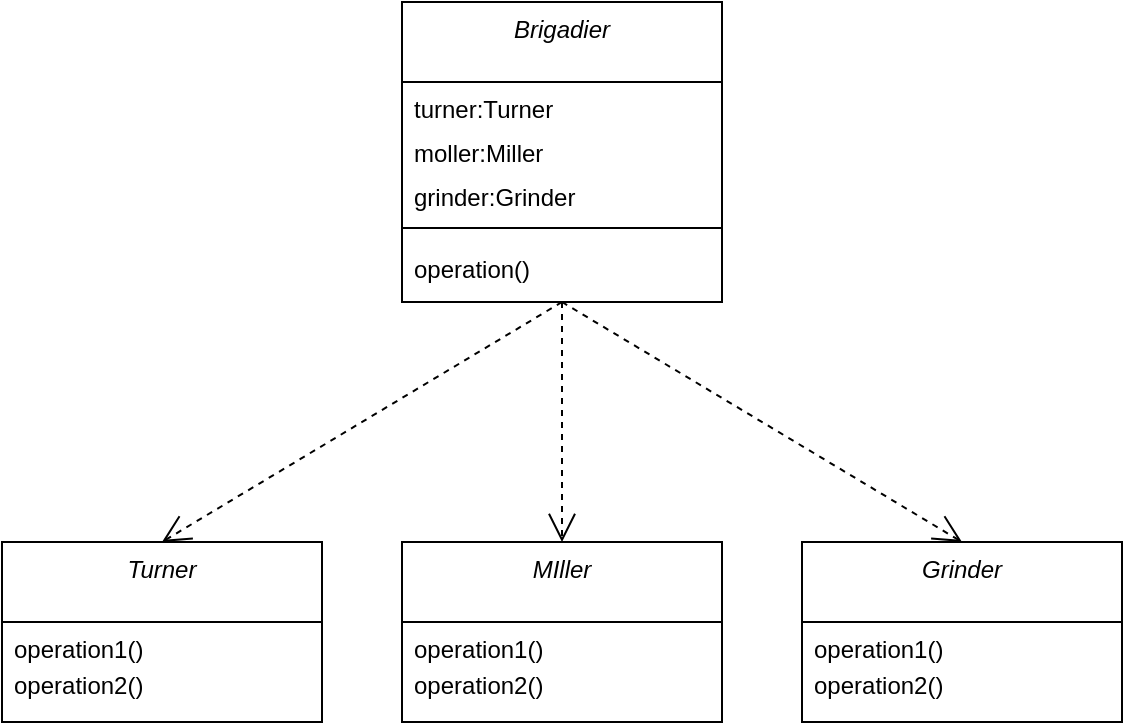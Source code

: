 <mxfile version="20.2.3" type="device"><diagram id="C5RBs43oDa-KdzZeNtuy" name="Page-1"><mxGraphModel dx="400" dy="650" grid="1" gridSize="10" guides="1" tooltips="1" connect="1" arrows="1" fold="1" page="1" pageScale="1" pageWidth="827" pageHeight="1169" background="#FFFFFF" math="0" shadow="0"><root><mxCell id="WIyWlLk6GJQsqaUBKTNV-0"/><mxCell id="WIyWlLk6GJQsqaUBKTNV-1" parent="WIyWlLk6GJQsqaUBKTNV-0"/><mxCell id="quSihsOtpB9zkcKCxWcW-81" value="Use" style="endArrow=open;endSize=12;dashed=1;html=1;rounded=0;exitX=0.5;exitY=1;exitDx=0;exitDy=0;entryX=0.5;entryY=0;entryDx=0;entryDy=0;" edge="1" parent="WIyWlLk6GJQsqaUBKTNV-1" source="quSihsOtpB9zkcKCxWcW-50" target="quSihsOtpB9zkcKCxWcW-48"><mxGeometry x="-0.191" y="118" width="160" relative="1" as="geometry"><mxPoint x="310" y="780" as="sourcePoint"/><mxPoint x="470" y="780" as="targetPoint"/><mxPoint as="offset"/></mxGeometry></mxCell><mxCell id="quSihsOtpB9zkcKCxWcW-82" value="Use" style="endArrow=open;endSize=12;dashed=1;html=1;rounded=0;exitX=0.5;exitY=1;exitDx=0;exitDy=0;entryX=0.5;entryY=0;entryDx=0;entryDy=0;" edge="1" parent="WIyWlLk6GJQsqaUBKTNV-1" source="quSihsOtpB9zkcKCxWcW-50" target="quSihsOtpB9zkcKCxWcW-75"><mxGeometry x="1" y="30" width="160" relative="1" as="geometry"><mxPoint x="440" y="660" as="sourcePoint"/><mxPoint x="240" y="780" as="targetPoint"/><mxPoint x="-30" y="30" as="offset"/></mxGeometry></mxCell><mxCell id="quSihsOtpB9zkcKCxWcW-83" value="Use" style="endArrow=open;endSize=12;dashed=1;html=1;rounded=0;exitX=0.5;exitY=1;exitDx=0;exitDy=0;entryX=0.5;entryY=0;entryDx=0;entryDy=0;" edge="1" parent="WIyWlLk6GJQsqaUBKTNV-1" source="quSihsOtpB9zkcKCxWcW-50" target="quSihsOtpB9zkcKCxWcW-78"><mxGeometry x="-0.118" y="-113" width="160" relative="1" as="geometry"><mxPoint x="500" y="660" as="sourcePoint"/><mxPoint x="300" y="780" as="targetPoint"/><mxPoint as="offset"/></mxGeometry></mxCell><mxCell id="quSihsOtpB9zkcKCxWcW-48" value="Turner" style="swimlane;fontStyle=2;align=center;verticalAlign=top;childLayout=stackLayout;horizontal=1;startSize=40;horizontalStack=0;resizeParent=1;resizeLast=0;collapsible=1;marginBottom=0;rounded=0;shadow=0;strokeWidth=1;" vertex="1" parent="WIyWlLk6GJQsqaUBKTNV-1"><mxGeometry x="120" y="720" width="160" height="90" as="geometry"><mxRectangle x="170" y="710" width="160" height="26" as="alternateBounds"/></mxGeometry></mxCell><mxCell id="quSihsOtpB9zkcKCxWcW-49" value="operation1()" style="text;align=left;verticalAlign=top;spacingLeft=4;spacingRight=4;overflow=hidden;rotatable=0;points=[[0,0.5],[1,0.5]];portConstraint=eastwest;rounded=0;shadow=0;html=0;" vertex="1" parent="quSihsOtpB9zkcKCxWcW-48"><mxGeometry y="40" width="160" height="18" as="geometry"/></mxCell><mxCell id="quSihsOtpB9zkcKCxWcW-74" value="operation2()" style="text;align=left;verticalAlign=top;spacingLeft=4;spacingRight=4;overflow=hidden;rotatable=0;points=[[0,0.5],[1,0.5]];portConstraint=eastwest;rounded=0;shadow=0;html=0;" vertex="1" parent="quSihsOtpB9zkcKCxWcW-48"><mxGeometry y="58" width="160" height="18" as="geometry"/></mxCell><mxCell id="quSihsOtpB9zkcKCxWcW-50" value="Brigadier" style="swimlane;fontStyle=2;align=center;verticalAlign=top;childLayout=stackLayout;horizontal=1;startSize=40;horizontalStack=0;resizeParent=1;resizeLast=0;collapsible=1;marginBottom=0;rounded=0;shadow=0;strokeWidth=1;" vertex="1" parent="WIyWlLk6GJQsqaUBKTNV-1"><mxGeometry x="320" y="450" width="160" height="150" as="geometry"><mxRectangle x="170" y="710" width="160" height="26" as="alternateBounds"/></mxGeometry></mxCell><mxCell id="quSihsOtpB9zkcKCxWcW-71" value="turner:Turner&#10;" style="text;align=left;verticalAlign=top;spacingLeft=4;spacingRight=4;overflow=hidden;rotatable=0;points=[[0,0.5],[1,0.5]];portConstraint=eastwest;rounded=0;shadow=0;html=0;" vertex="1" parent="quSihsOtpB9zkcKCxWcW-50"><mxGeometry y="40" width="160" height="22" as="geometry"/></mxCell><mxCell id="quSihsOtpB9zkcKCxWcW-73" value="moller:Miller" style="text;align=left;verticalAlign=top;spacingLeft=4;spacingRight=4;overflow=hidden;rotatable=0;points=[[0,0.5],[1,0.5]];portConstraint=eastwest;rounded=0;shadow=0;html=0;" vertex="1" parent="quSihsOtpB9zkcKCxWcW-50"><mxGeometry y="62" width="160" height="22" as="geometry"/></mxCell><mxCell id="quSihsOtpB9zkcKCxWcW-72" value="grinder:Grinder" style="text;align=left;verticalAlign=top;spacingLeft=4;spacingRight=4;overflow=hidden;rotatable=0;points=[[0,0.5],[1,0.5]];portConstraint=eastwest;rounded=0;shadow=0;html=0;" vertex="1" parent="quSihsOtpB9zkcKCxWcW-50"><mxGeometry y="84" width="160" height="22" as="geometry"/></mxCell><mxCell id="quSihsOtpB9zkcKCxWcW-56" value="" style="line;strokeWidth=1;fillColor=none;align=left;verticalAlign=middle;spacingTop=-1;spacingLeft=3;spacingRight=3;rotatable=0;labelPosition=right;points=[];portConstraint=eastwest;" vertex="1" parent="quSihsOtpB9zkcKCxWcW-50"><mxGeometry y="106" width="160" height="14" as="geometry"/></mxCell><mxCell id="quSihsOtpB9zkcKCxWcW-51" value="operation()" style="text;align=left;verticalAlign=top;spacingLeft=4;spacingRight=4;overflow=hidden;rotatable=0;points=[[0,0.5],[1,0.5]];portConstraint=eastwest;rounded=0;shadow=0;html=0;" vertex="1" parent="quSihsOtpB9zkcKCxWcW-50"><mxGeometry y="120" width="160" height="20" as="geometry"/></mxCell><mxCell id="quSihsOtpB9zkcKCxWcW-75" value="MIller" style="swimlane;fontStyle=2;align=center;verticalAlign=top;childLayout=stackLayout;horizontal=1;startSize=40;horizontalStack=0;resizeParent=1;resizeLast=0;collapsible=1;marginBottom=0;rounded=0;shadow=0;strokeWidth=1;" vertex="1" parent="WIyWlLk6GJQsqaUBKTNV-1"><mxGeometry x="320" y="720" width="160" height="90" as="geometry"><mxRectangle x="170" y="710" width="160" height="26" as="alternateBounds"/></mxGeometry></mxCell><mxCell id="quSihsOtpB9zkcKCxWcW-76" value="operation1()" style="text;align=left;verticalAlign=top;spacingLeft=4;spacingRight=4;overflow=hidden;rotatable=0;points=[[0,0.5],[1,0.5]];portConstraint=eastwest;rounded=0;shadow=0;html=0;" vertex="1" parent="quSihsOtpB9zkcKCxWcW-75"><mxGeometry y="40" width="160" height="18" as="geometry"/></mxCell><mxCell id="quSihsOtpB9zkcKCxWcW-77" value="operation2()" style="text;align=left;verticalAlign=top;spacingLeft=4;spacingRight=4;overflow=hidden;rotatable=0;points=[[0,0.5],[1,0.5]];portConstraint=eastwest;rounded=0;shadow=0;html=0;" vertex="1" parent="quSihsOtpB9zkcKCxWcW-75"><mxGeometry y="58" width="160" height="18" as="geometry"/></mxCell><mxCell id="quSihsOtpB9zkcKCxWcW-78" value="Grinder" style="swimlane;fontStyle=2;align=center;verticalAlign=top;childLayout=stackLayout;horizontal=1;startSize=40;horizontalStack=0;resizeParent=1;resizeLast=0;collapsible=1;marginBottom=0;rounded=0;shadow=0;strokeWidth=1;" vertex="1" parent="WIyWlLk6GJQsqaUBKTNV-1"><mxGeometry x="520" y="720" width="160" height="90" as="geometry"><mxRectangle x="170" y="710" width="160" height="26" as="alternateBounds"/></mxGeometry></mxCell><mxCell id="quSihsOtpB9zkcKCxWcW-79" value="operation1()" style="text;align=left;verticalAlign=top;spacingLeft=4;spacingRight=4;overflow=hidden;rotatable=0;points=[[0,0.5],[1,0.5]];portConstraint=eastwest;rounded=0;shadow=0;html=0;" vertex="1" parent="quSihsOtpB9zkcKCxWcW-78"><mxGeometry y="40" width="160" height="18" as="geometry"/></mxCell><mxCell id="quSihsOtpB9zkcKCxWcW-80" value="operation2()" style="text;align=left;verticalAlign=top;spacingLeft=4;spacingRight=4;overflow=hidden;rotatable=0;points=[[0,0.5],[1,0.5]];portConstraint=eastwest;rounded=0;shadow=0;html=0;" vertex="1" parent="quSihsOtpB9zkcKCxWcW-78"><mxGeometry y="58" width="160" height="18" as="geometry"/></mxCell></root></mxGraphModel></diagram></mxfile>